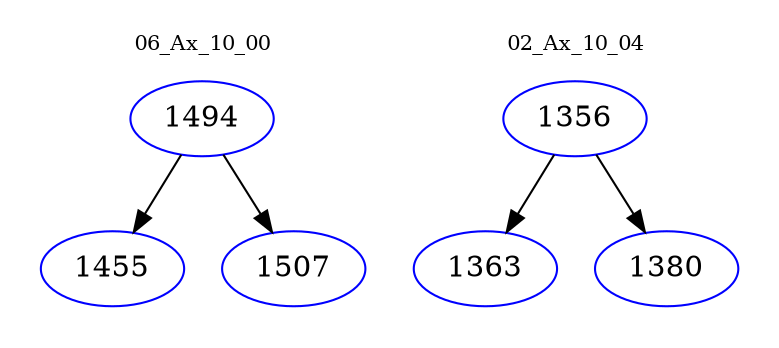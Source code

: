 digraph{
subgraph cluster_0 {
color = white
label = "06_Ax_10_00";
fontsize=10;
T0_1494 [label="1494", color="blue"]
T0_1494 -> T0_1455 [color="black"]
T0_1455 [label="1455", color="blue"]
T0_1494 -> T0_1507 [color="black"]
T0_1507 [label="1507", color="blue"]
}
subgraph cluster_1 {
color = white
label = "02_Ax_10_04";
fontsize=10;
T1_1356 [label="1356", color="blue"]
T1_1356 -> T1_1363 [color="black"]
T1_1363 [label="1363", color="blue"]
T1_1356 -> T1_1380 [color="black"]
T1_1380 [label="1380", color="blue"]
}
}
